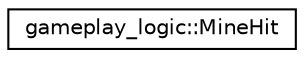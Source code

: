 digraph "Graphical Class Hierarchy"
{
 // LATEX_PDF_SIZE
  edge [fontname="Helvetica",fontsize="10",labelfontname="Helvetica",labelfontsize="10"];
  node [fontname="Helvetica",fontsize="10",shape=record];
  rankdir="LR";
  Node0 [label="gameplay_logic::MineHit",height=0.2,width=0.4,color="black", fillcolor="white", style="filled",URL="$classgameplay__logic_1_1MineHit.html",tooltip=" "];
}
